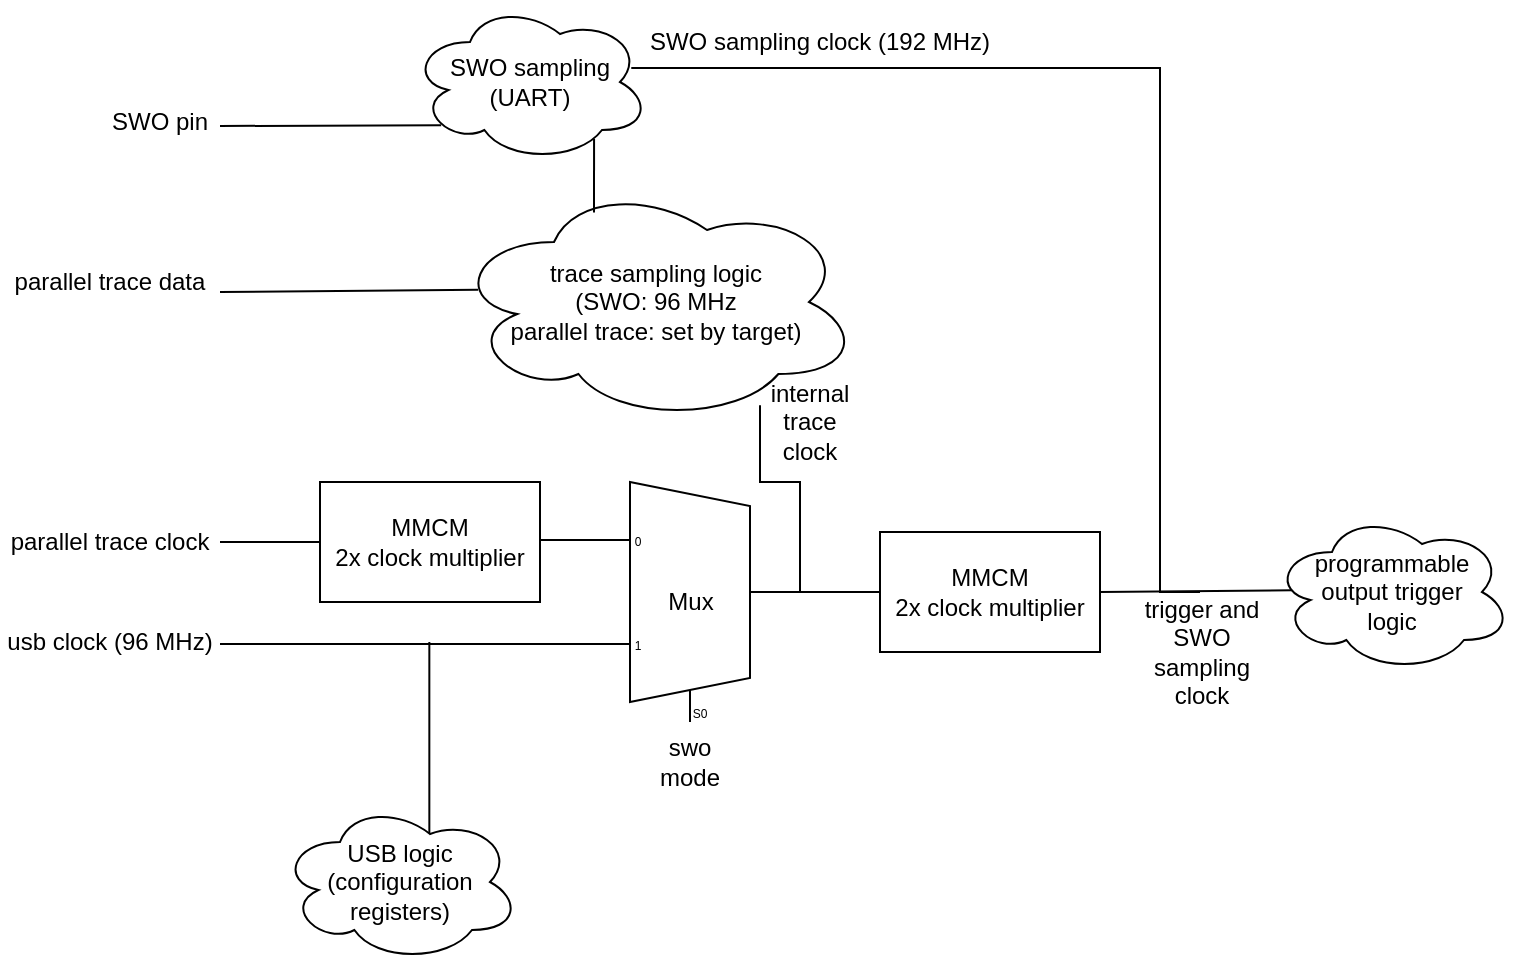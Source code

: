 <mxfile version="14.1.1" type="device"><diagram id="2Mk-D8nP0926qUPKvelO" name="Page-1"><mxGraphModel dx="1375" dy="797" grid="1" gridSize="10" guides="1" tooltips="1" connect="1" arrows="1" fold="1" page="1" pageScale="1" pageWidth="850" pageHeight="1100" math="0" shadow="0"><root><mxCell id="0"/><mxCell id="1" parent="0"/><mxCell id="rWFcarmWD2NIt1ql7uHl-1" value="Mux" style="shadow=0;dashed=0;align=center;html=1;strokeWidth=1;shape=mxgraph.electrical.abstract.mux2;" vertex="1" parent="1"><mxGeometry x="365" y="310" width="80" height="120" as="geometry"/></mxCell><mxCell id="rWFcarmWD2NIt1ql7uHl-2" value="" style="endArrow=none;html=1;entryX=0;entryY=0.217;entryDx=0;entryDy=3;entryPerimeter=0;" edge="1" parent="1" target="rWFcarmWD2NIt1ql7uHl-1"><mxGeometry width="50" height="50" relative="1" as="geometry"><mxPoint x="330" y="339" as="sourcePoint"/><mxPoint x="275" y="250" as="targetPoint"/></mxGeometry></mxCell><mxCell id="rWFcarmWD2NIt1ql7uHl-4" value="" style="endArrow=none;html=1;entryX=0;entryY=0.65;entryDx=0;entryDy=3;entryPerimeter=0;" edge="1" parent="1" target="rWFcarmWD2NIt1ql7uHl-1"><mxGeometry width="50" height="50" relative="1" as="geometry"><mxPoint x="170" y="391" as="sourcePoint"/><mxPoint x="265" y="670" as="targetPoint"/></mxGeometry></mxCell><mxCell id="rWFcarmWD2NIt1ql7uHl-6" value="" style="endArrow=none;html=1;edgeStyle=orthogonalEdgeStyle;rounded=0;" edge="1" parent="1"><mxGeometry width="50" height="50" relative="1" as="geometry"><mxPoint x="274.67" y="540" as="sourcePoint"/><mxPoint x="274.67" y="390" as="targetPoint"/></mxGeometry></mxCell><mxCell id="rWFcarmWD2NIt1ql7uHl-7" value="swo mode" style="text;html=1;strokeColor=none;fillColor=none;align=center;verticalAlign=middle;whiteSpace=wrap;rounded=0;" vertex="1" parent="1"><mxGeometry x="385" y="440" width="40" height="20" as="geometry"/></mxCell><mxCell id="rWFcarmWD2NIt1ql7uHl-8" value="MMCM&lt;br&gt;2x clock multiplier" style="rounded=0;whiteSpace=wrap;html=1;" vertex="1" parent="1"><mxGeometry x="220" y="310" width="110" height="60" as="geometry"/></mxCell><mxCell id="rWFcarmWD2NIt1ql7uHl-11" value="" style="endArrow=none;html=1;" edge="1" parent="1" target="rWFcarmWD2NIt1ql7uHl-8"><mxGeometry width="50" height="50" relative="1" as="geometry"><mxPoint x="170" y="340" as="sourcePoint"/><mxPoint x="160" y="290" as="targetPoint"/></mxGeometry></mxCell><mxCell id="rWFcarmWD2NIt1ql7uHl-12" value="parallel trace clock" style="text;html=1;strokeColor=none;fillColor=none;align=center;verticalAlign=middle;whiteSpace=wrap;rounded=0;" vertex="1" parent="1"><mxGeometry x="60" y="330" width="110" height="20" as="geometry"/></mxCell><mxCell id="rWFcarmWD2NIt1ql7uHl-14" value="usb clock (96 MHz)" style="text;html=1;strokeColor=none;fillColor=none;align=center;verticalAlign=middle;whiteSpace=wrap;rounded=0;" vertex="1" parent="1"><mxGeometry x="60" y="380" width="110" height="20" as="geometry"/></mxCell><mxCell id="rWFcarmWD2NIt1ql7uHl-23" style="rounded=0;orthogonalLoop=1;jettySize=auto;html=1;exitX=1;exitY=0.5;exitDx=0;exitDy=0;endArrow=none;endFill=0;entryX=0.086;entryY=0.489;entryDx=0;entryDy=0;entryPerimeter=0;" edge="1" parent="1" source="rWFcarmWD2NIt1ql7uHl-15" target="rWFcarmWD2NIt1ql7uHl-21"><mxGeometry relative="1" as="geometry"><mxPoint x="686" y="420" as="targetPoint"/></mxGeometry></mxCell><mxCell id="rWFcarmWD2NIt1ql7uHl-15" value="MMCM&lt;br&gt;2x clock multiplier" style="rounded=0;whiteSpace=wrap;html=1;" vertex="1" parent="1"><mxGeometry x="500" y="335" width="110" height="60" as="geometry"/></mxCell><mxCell id="rWFcarmWD2NIt1ql7uHl-16" value="USB logic (configuration registers)" style="ellipse;shape=cloud;whiteSpace=wrap;html=1;" vertex="1" parent="1"><mxGeometry x="200" y="470" width="120" height="80" as="geometry"/></mxCell><mxCell id="rWFcarmWD2NIt1ql7uHl-18" value="trace sampling logic&lt;br&gt;(SWO: 96 MHz&lt;br&gt;parallel trace: set by target)" style="ellipse;shape=cloud;whiteSpace=wrap;html=1;" vertex="1" parent="1"><mxGeometry x="286" y="160" width="204" height="120" as="geometry"/></mxCell><mxCell id="rWFcarmWD2NIt1ql7uHl-19" value="" style="endArrow=none;html=1;exitX=0;exitY=0.5;exitDx=0;exitDy=0;entryX=1;entryY=0.5;entryDx=0;entryDy=-5;entryPerimeter=0;" edge="1" parent="1" source="rWFcarmWD2NIt1ql7uHl-15" target="rWFcarmWD2NIt1ql7uHl-1"><mxGeometry width="50" height="50" relative="1" as="geometry"><mxPoint x="240" y="520" as="sourcePoint"/><mxPoint x="290" y="470" as="targetPoint"/></mxGeometry></mxCell><mxCell id="rWFcarmWD2NIt1ql7uHl-20" value="trigger and SWO sampling clock" style="text;html=1;strokeColor=none;fillColor=none;align=center;verticalAlign=middle;whiteSpace=wrap;rounded=0;" vertex="1" parent="1"><mxGeometry x="626" y="385" width="70" height="20" as="geometry"/></mxCell><mxCell id="rWFcarmWD2NIt1ql7uHl-21" value="programmable&lt;br&gt;output trigger&lt;br&gt;logic" style="ellipse;shape=cloud;whiteSpace=wrap;html=1;" vertex="1" parent="1"><mxGeometry x="696" y="325" width="120" height="80" as="geometry"/></mxCell><mxCell id="rWFcarmWD2NIt1ql7uHl-24" value="SWO sampling&lt;br&gt;(UART)" style="ellipse;shape=cloud;whiteSpace=wrap;html=1;" vertex="1" parent="1"><mxGeometry x="265" y="70" width="120" height="80" as="geometry"/></mxCell><mxCell id="rWFcarmWD2NIt1ql7uHl-25" value="SWO pin" style="text;html=1;strokeColor=none;fillColor=none;align=center;verticalAlign=middle;whiteSpace=wrap;rounded=0;" vertex="1" parent="1"><mxGeometry x="110" y="120" width="60" height="20" as="geometry"/></mxCell><mxCell id="rWFcarmWD2NIt1ql7uHl-26" value="parallel trace data" style="text;html=1;strokeColor=none;fillColor=none;align=center;verticalAlign=middle;whiteSpace=wrap;rounded=0;" vertex="1" parent="1"><mxGeometry x="60" y="200" width="110" height="20" as="geometry"/></mxCell><mxCell id="rWFcarmWD2NIt1ql7uHl-27" value="" style="endArrow=none;html=1;entryX=0.064;entryY=0.449;entryDx=0;entryDy=0;entryPerimeter=0;exitX=1;exitY=0.75;exitDx=0;exitDy=0;" edge="1" parent="1" source="rWFcarmWD2NIt1ql7uHl-26" target="rWFcarmWD2NIt1ql7uHl-18"><mxGeometry width="50" height="50" relative="1" as="geometry"><mxPoint x="170" y="210" as="sourcePoint"/><mxPoint x="220" y="160" as="targetPoint"/></mxGeometry></mxCell><mxCell id="rWFcarmWD2NIt1ql7uHl-28" value="" style="endArrow=none;html=1;entryX=0.13;entryY=0.77;entryDx=0;entryDy=0;entryPerimeter=0;" edge="1" parent="1" target="rWFcarmWD2NIt1ql7uHl-24"><mxGeometry width="50" height="50" relative="1" as="geometry"><mxPoint x="170" y="132" as="sourcePoint"/><mxPoint x="220" y="80" as="targetPoint"/></mxGeometry></mxCell><mxCell id="rWFcarmWD2NIt1ql7uHl-29" value="" style="endArrow=none;html=1;edgeStyle=orthogonalEdgeStyle;rounded=0;entryX=0.922;entryY=0.412;entryDx=0;entryDy=0;entryPerimeter=0;" edge="1" parent="1" target="rWFcarmWD2NIt1ql7uHl-24"><mxGeometry width="50" height="50" relative="1" as="geometry"><mxPoint x="660" y="365" as="sourcePoint"/><mxPoint x="710" y="315" as="targetPoint"/><Array as="points"><mxPoint x="640" y="365"/><mxPoint x="640" y="103"/></Array></mxGeometry></mxCell><mxCell id="rWFcarmWD2NIt1ql7uHl-30" value="" style="endArrow=none;html=1;entryX=0.348;entryY=0.127;entryDx=0;entryDy=0;entryPerimeter=0;exitX=0.767;exitY=0.857;exitDx=0;exitDy=0;exitPerimeter=0;endFill=0;" edge="1" parent="1" source="rWFcarmWD2NIt1ql7uHl-24" target="rWFcarmWD2NIt1ql7uHl-18"><mxGeometry width="50" height="50" relative="1" as="geometry"><mxPoint x="310" y="360" as="sourcePoint"/><mxPoint x="360" y="310" as="targetPoint"/></mxGeometry></mxCell><mxCell id="rWFcarmWD2NIt1ql7uHl-32" value="SWO sampling clock (192 MHz)" style="text;html=1;strokeColor=none;fillColor=none;align=center;verticalAlign=middle;whiteSpace=wrap;rounded=0;" vertex="1" parent="1"><mxGeometry x="380" y="80" width="180" height="20" as="geometry"/></mxCell><mxCell id="rWFcarmWD2NIt1ql7uHl-33" value="" style="endArrow=none;html=1;edgeStyle=orthogonalEdgeStyle;rounded=0;" edge="1" parent="1" target="rWFcarmWD2NIt1ql7uHl-18"><mxGeometry width="50" height="50" relative="1" as="geometry"><mxPoint x="460" y="365" as="sourcePoint"/><mxPoint x="440" y="260" as="targetPoint"/><Array as="points"><mxPoint x="460" y="310"/><mxPoint x="440" y="310"/></Array></mxGeometry></mxCell><mxCell id="rWFcarmWD2NIt1ql7uHl-34" value="internal trace clock" style="text;html=1;strokeColor=none;fillColor=none;align=center;verticalAlign=middle;whiteSpace=wrap;rounded=0;" vertex="1" parent="1"><mxGeometry x="445" y="270" width="40" height="20" as="geometry"/></mxCell></root></mxGraphModel></diagram></mxfile>